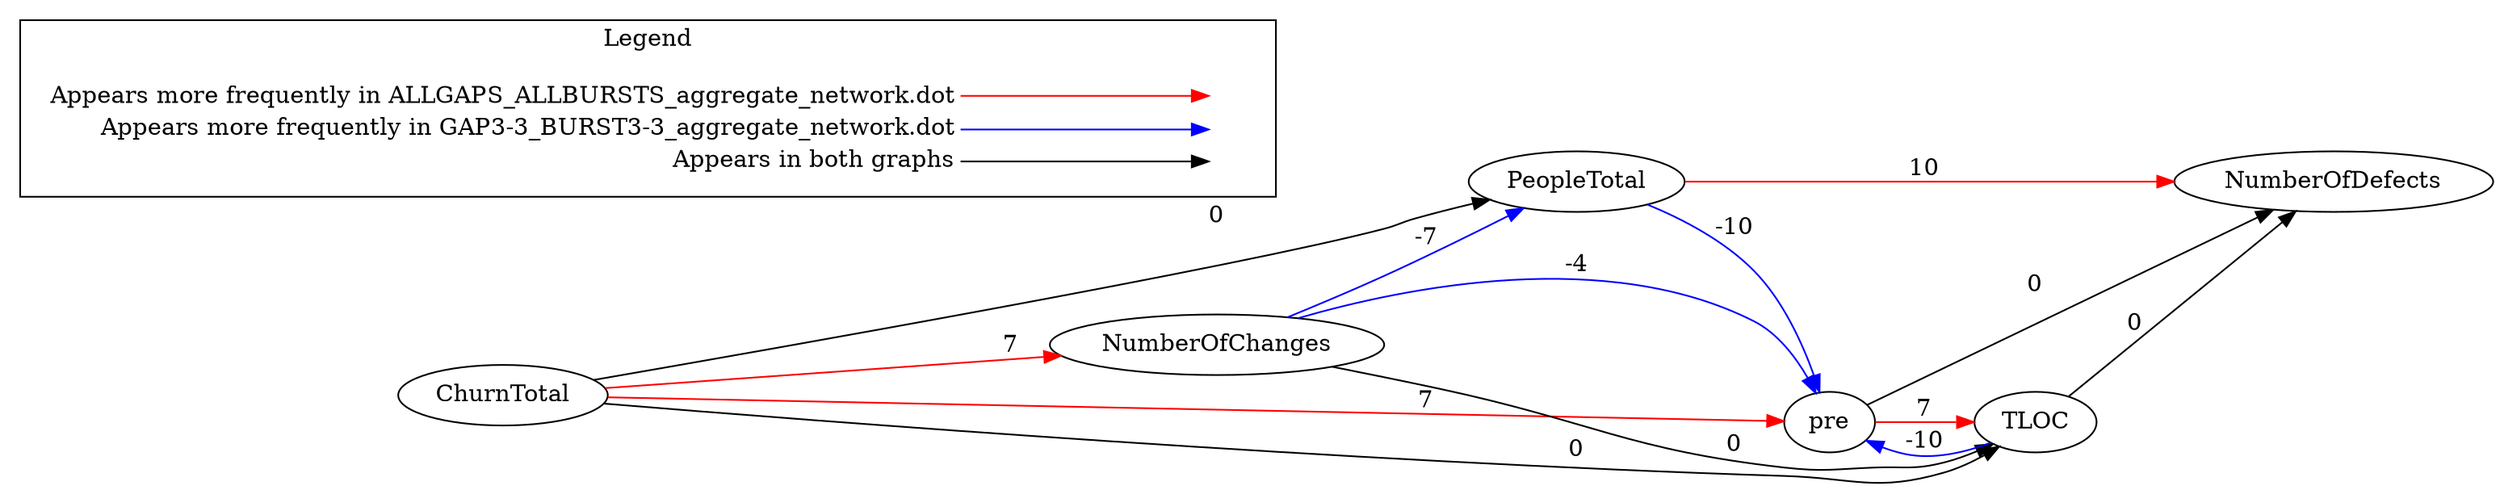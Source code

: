 digraph {
PeopleTotal -> NumberOfDefects[label="10",weight="10", color="red"];
ChurnTotal -> pre[label="7",weight="7", color="red"];
ChurnTotal -> NumberOfChanges[label="7",weight="7", color="red"];
pre -> TLOC[label="7",weight="7", color="red"];
TLOC -> NumberOfDefects[label="0",weight="0", color="black"];
pre -> NumberOfDefects[label="0",weight="0", color="black"];
NumberOfChanges -> TLOC[label="0",weight="0", color="black"];
ChurnTotal -> PeopleTotal[label="0",weight="0", color="black"];
ChurnTotal -> TLOC[label="0",weight="0", color="black"];
NumberOfChanges -> pre[label="-4",weight="-4", color="blue"];
NumberOfChanges -> PeopleTotal[label="-7",weight="-7", color="blue"];
PeopleTotal -> pre[label="-10",weight="-10", color="blue"];
TLOC -> pre[label="-10",weight="-10", color="blue"];

  rankdir=LR
  node [shape=plaintext]
  subgraph cluster_01 { 
    label = "Legend";
    key [label=<<table border="0" cellpadding="2" cellspacing="0" cellborder="0">
      <tr><td align="right" port="i1">Appears more frequently in ALLGAPS_ALLBURSTS_aggregate_network.dot</td></tr>
      <tr><td align="right" port="i2">Appears more frequently in GAP3-3_BURST3-3_aggregate_network.dot</td></tr>
      <tr><td align="right" port="i3">Appears in both graphs</td></tr>
      </table>>]
    key2 [label=<<table border="0" cellpadding="2" cellspacing="0" cellborder="0">
      <tr><td port="i1">&nbsp;</td></tr>
      <tr><td port="i2">&nbsp;</td></tr>
      <tr><td port="i3">&nbsp;</td></tr>
      </table>>]
    key:i1:e -> key2:i1:w [color=red]
    key:i2:e -> key2:i2:w [color=blue]
    key:i3:e -> key2:i3:w [color=black]
  }
}